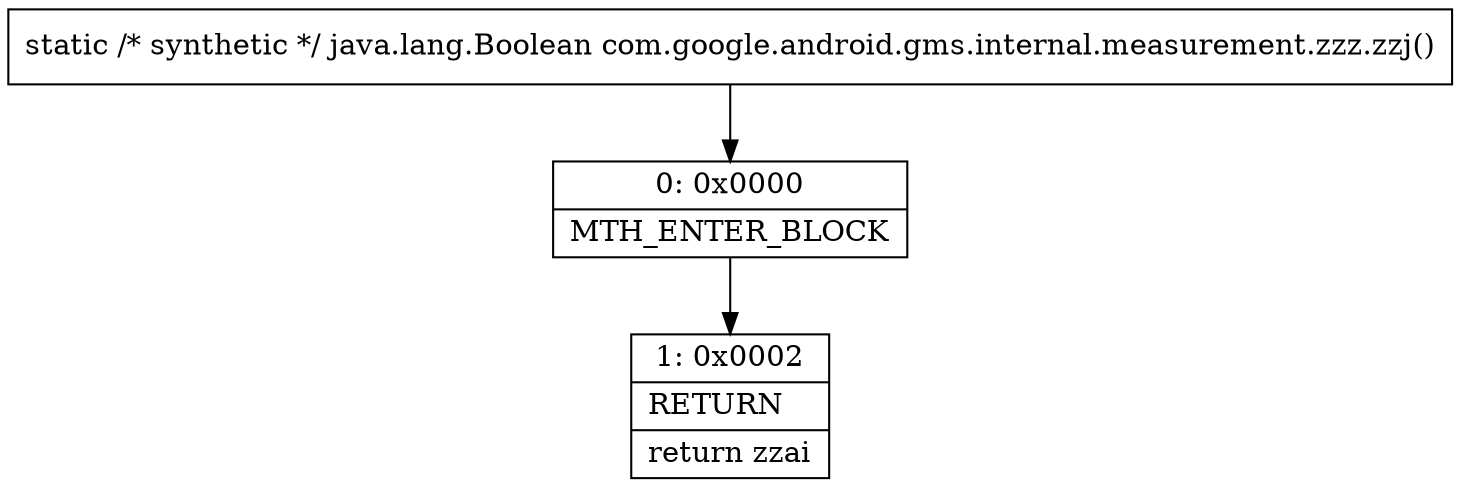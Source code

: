 digraph "CFG forcom.google.android.gms.internal.measurement.zzz.zzj()Ljava\/lang\/Boolean;" {
Node_0 [shape=record,label="{0\:\ 0x0000|MTH_ENTER_BLOCK\l}"];
Node_1 [shape=record,label="{1\:\ 0x0002|RETURN\l|return zzai\l}"];
MethodNode[shape=record,label="{static \/* synthetic *\/ java.lang.Boolean com.google.android.gms.internal.measurement.zzz.zzj() }"];
MethodNode -> Node_0;
Node_0 -> Node_1;
}

